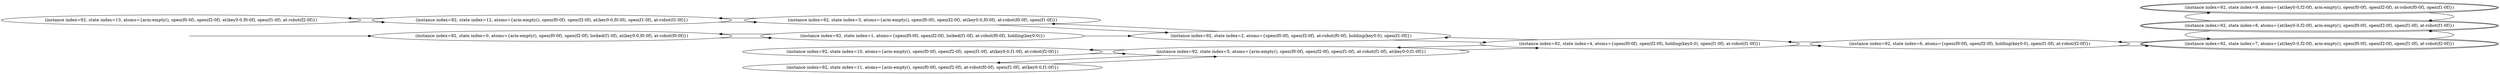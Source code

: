 digraph {
rankdir="LR"
s13[label="(instance index=92, state index=13, atoms={arm-empty(), open(f0-0f), open(f2-0f), at(key0-0,f0-0f), open(f1-0f), at-robot(f2-0f)})"]
s0[label="(instance index=92, state index=0, atoms={arm-empty(), open(f0-0f), open(f2-0f), locked(f1-0f), at(key0-0,f0-0f), at-robot(f0-0f)})"]
s12[label="(instance index=92, state index=12, atoms={arm-empty(), open(f0-0f), open(f2-0f), at(key0-0,f0-0f), open(f1-0f), at-robot(f1-0f)})"]
s1[label="(instance index=92, state index=1, atoms={open(f0-0f), open(f2-0f), locked(f1-0f), at-robot(f0-0f), holding(key0-0)})"]
s3[label="(instance index=92, state index=3, atoms={arm-empty(), open(f0-0f), open(f2-0f), at(key0-0,f0-0f), at-robot(f0-0f), open(f1-0f)})"]
s10[label="(instance index=92, state index=10, atoms={arm-empty(), open(f0-0f), open(f2-0f), open(f1-0f), at(key0-0,f1-0f), at-robot(f2-0f)})"]
s11[label="(instance index=92, state index=11, atoms={arm-empty(), open(f0-0f), open(f2-0f), at-robot(f0-0f), open(f1-0f), at(key0-0,f1-0f)})"]
s2[label="(instance index=92, state index=2, atoms={open(f0-0f), open(f2-0f), at-robot(f0-0f), holding(key0-0), open(f1-0f)})"]
s5[label="(instance index=92, state index=5, atoms={arm-empty(), open(f0-0f), open(f2-0f), open(f1-0f), at-robot(f1-0f), at(key0-0,f1-0f)})"]
s4[label="(instance index=92, state index=4, atoms={open(f0-0f), open(f2-0f), holding(key0-0), open(f1-0f), at-robot(f1-0f)})"]
s6[label="(instance index=92, state index=6, atoms={open(f0-0f), open(f2-0f), holding(key0-0), open(f1-0f), at-robot(f2-0f)})"]
s7[peripheries=2,label="(instance index=92, state index=7, atoms={at(key0-0,f2-0f), arm-empty(), open(f0-0f), open(f2-0f), open(f1-0f), at-robot(f2-0f)})"]
s9[peripheries=2,label="(instance index=92, state index=9, atoms={at(key0-0,f2-0f), arm-empty(), open(f0-0f), open(f2-0f), at-robot(f0-0f), open(f1-0f)})"]
s8[peripheries=2,label="(instance index=92, state index=8, atoms={at(key0-0,f2-0f), arm-empty(), open(f0-0f), open(f2-0f), open(f1-0f), at-robot(f1-0f)})"]
Dangling [ label = "", style = invis ]
{ rank = same; Dangling }
Dangling -> s0
{ rank = same; s0}
{ rank = same; s0,s12}
{ rank = same; s1,s3,s10,s11}
{ rank = same; s2,s5}
{ rank = same; s4}
{ rank = same; s6}
{ rank = same; s7,s9,s8}
{
s13->s12
}
{
s0->s1
s12->s13
s12->s3
}
{
s1->s2
s1->s0
s3->s12
s3->s2
s10->s5
s11->s5
}
{
s2->s4
s2->s3
s5->s11
s5->s4
s5->s10
}
{
s4->s6
s4->s5
s4->s2
}
{
s6->s7
s6->s4
}
{
s7->s6
s7->s8
s9->s8
s8->s7
s8->s9
}
}

